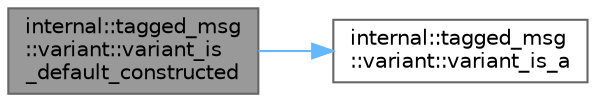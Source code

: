 digraph "internal::tagged_msg::variant::variant_is_default_constructed"
{
 // LATEX_PDF_SIZE
  bgcolor="transparent";
  edge [fontname=Helvetica,fontsize=10,labelfontname=Helvetica,labelfontsize=10];
  node [fontname=Helvetica,fontsize=10,shape=box,height=0.2,width=0.4];
  rankdir="LR";
  Node1 [id="Node000001",label="internal::tagged_msg\l::variant::variant_is\l_default_constructed",height=0.2,width=0.4,color="gray40", fillcolor="grey60", style="filled", fontcolor="black",tooltip=" "];
  Node1 -> Node2 [id="edge1_Node000001_Node000002",color="steelblue1",style="solid",tooltip=" "];
  Node2 [id="Node000002",label="internal::tagged_msg\l::variant::variant_is_a",height=0.2,width=0.4,color="grey40", fillcolor="white", style="filled",URL="$classinternal_1_1tagged__msg_1_1variant.html#a98f5dd8671793b3382b4e3d2773448ff",tooltip=" "];
}

